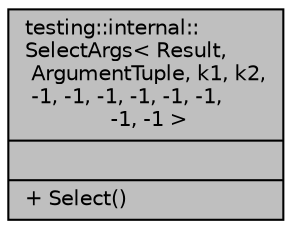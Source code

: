 digraph "testing::internal::SelectArgs&lt; Result, ArgumentTuple, k1, k2, -1, -1, -1, -1, -1, -1, -1, -1 &gt;"
{
  edge [fontname="Helvetica",fontsize="10",labelfontname="Helvetica",labelfontsize="10"];
  node [fontname="Helvetica",fontsize="10",shape=record];
  Node1 [label="{testing::internal::\lSelectArgs\< Result,\l ArgumentTuple, k1, k2,\l -1, -1, -1, -1, -1, -1,\l -1, -1 \>\n||+ Select()\l}",height=0.2,width=0.4,color="black", fillcolor="grey75", style="filled", fontcolor="black"];
}
